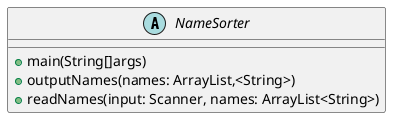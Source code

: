 @startuml
'https://plantuml.com/class-diagram

abstract class NameSorter {
+ main(String[]args)
+ outputNames(names: ArrayList,<String>)
+ readNames(input: Scanner, names: ArrayList<String>)
}



@enduml
